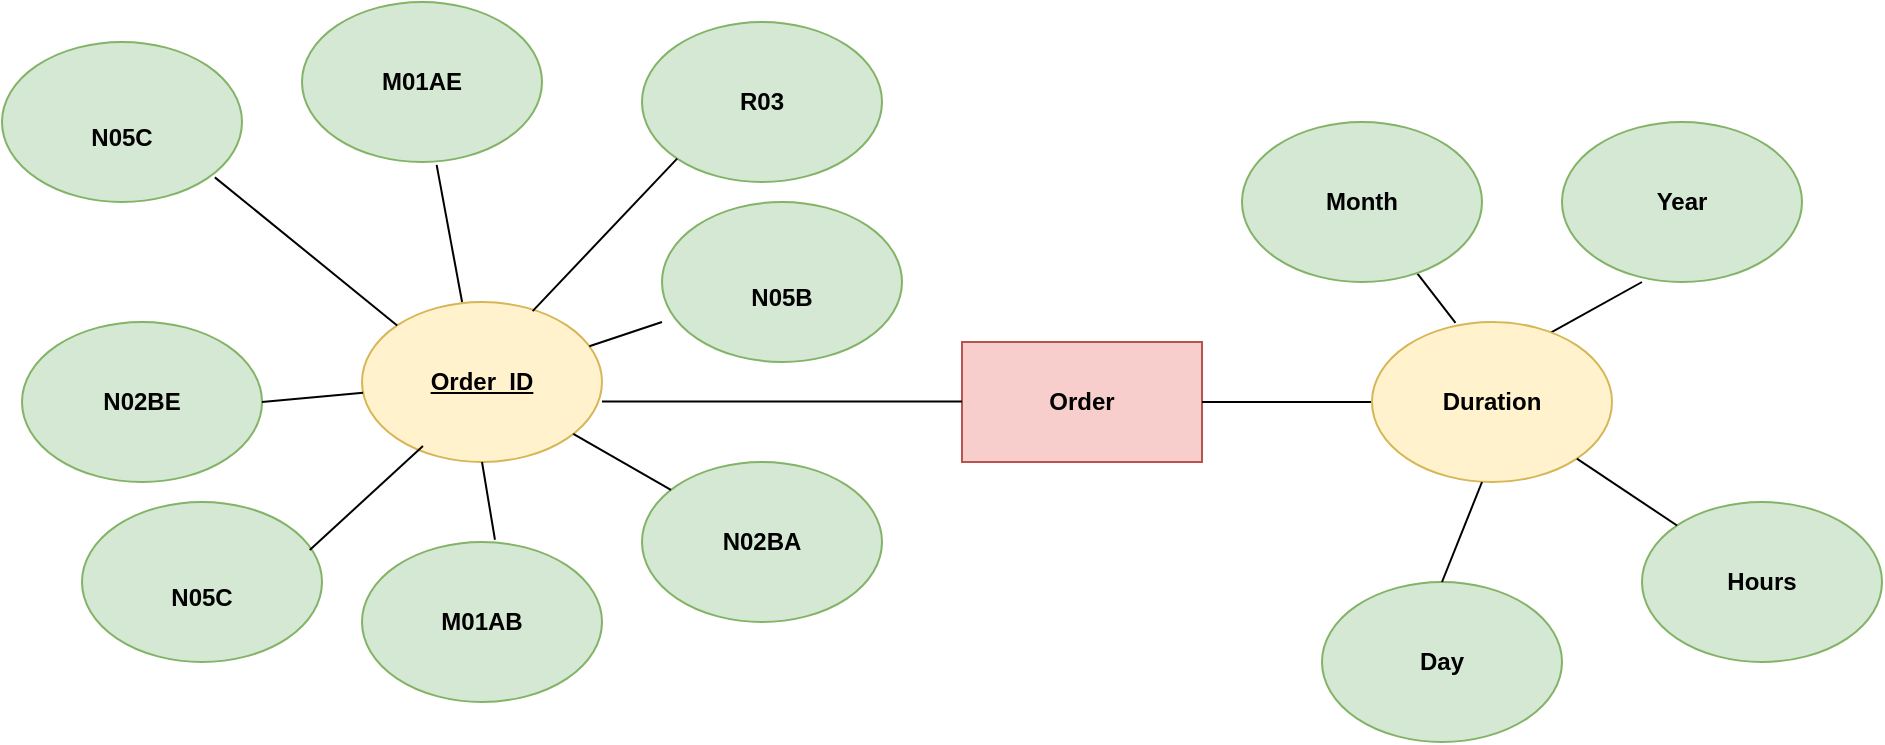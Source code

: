 <mxfile version="26.0.4">
  <diagram name="Page-1" id="2K9XFm1prpumCZw_gSIN">
    <mxGraphModel dx="1776" dy="1660" grid="1" gridSize="10" guides="1" tooltips="1" connect="1" arrows="1" fold="1" page="1" pageScale="1" pageWidth="850" pageHeight="1100" math="0" shadow="0">
      <root>
        <mxCell id="0" />
        <mxCell id="1" parent="0" />
        <mxCell id="dCy04nd-o-7pnwjVffCR-15" value="&lt;span style=&quot;&quot;&gt;N02BE&lt;/span&gt;" style="ellipse;whiteSpace=wrap;html=1;fillColor=#d5e8d4;strokeColor=#82b366;fontStyle=1;align=center;" vertex="1" parent="1">
          <mxGeometry x="-130" y="130" width="120" height="80" as="geometry" />
        </mxCell>
        <mxCell id="dCy04nd-o-7pnwjVffCR-16" value="&lt;div&gt;&lt;br&gt;&lt;/div&gt;&lt;div&gt;&lt;table border=&quot;0&quot; cellpadding=&quot;0&quot; cellspacing=&quot;0&quot; dir=&quot;RTL&quot; width=&quot;72&quot; style=&quot;width: 54pt;&quot;&gt;&lt;tbody&gt;&lt;tr height=&quot;19&quot; style=&quot;height: 14.25pt;&quot;&gt;&lt;td height=&quot;19&quot; dir=&quot;LTR&quot; width=&quot;72&quot; style=&quot;height: 14.25pt; width: 54pt;&quot;&gt;N05C&lt;/td&gt;&lt;/tr&gt;&lt;/tbody&gt;&lt;/table&gt;&lt;/div&gt;" style="ellipse;whiteSpace=wrap;html=1;fillColor=#d5e8d4;strokeColor=#82b366;fontStyle=1;align=center;" vertex="1" parent="1">
          <mxGeometry x="-100" y="220" width="120" height="80" as="geometry" />
        </mxCell>
        <mxCell id="dCy04nd-o-7pnwjVffCR-17" value="&lt;div&gt;&lt;br&gt;&lt;/div&gt;&lt;div&gt;&lt;table border=&quot;0&quot; cellpadding=&quot;0&quot; cellspacing=&quot;0&quot; dir=&quot;RTL&quot; width=&quot;72&quot; style=&quot;width: 54pt;&quot;&gt;&lt;tbody&gt;&lt;tr height=&quot;19&quot; style=&quot;height: 14.25pt;&quot;&gt;&lt;td height=&quot;19&quot; dir=&quot;LTR&quot; width=&quot;72&quot; style=&quot;height: 14.25pt; width: 54pt;&quot;&gt;N05C&lt;/td&gt;&lt;/tr&gt;&lt;/tbody&gt;&lt;/table&gt;&lt;/div&gt;" style="ellipse;whiteSpace=wrap;html=1;fillColor=#d5e8d4;strokeColor=#82b366;fontStyle=1;align=center;" vertex="1" parent="1">
          <mxGeometry x="-140" y="-10" width="120" height="80" as="geometry" />
        </mxCell>
        <mxCell id="dCy04nd-o-7pnwjVffCR-18" value="&lt;span style=&quot;&quot;&gt;M01AB&lt;/span&gt;" style="ellipse;whiteSpace=wrap;html=1;fillColor=#d5e8d4;strokeColor=#82b366;fontStyle=1;align=center;" vertex="1" parent="1">
          <mxGeometry x="40" y="240" width="120" height="80" as="geometry" />
        </mxCell>
        <mxCell id="dCy04nd-o-7pnwjVffCR-19" value="&lt;span style=&quot;&quot;&gt;N02BA&lt;/span&gt;" style="ellipse;whiteSpace=wrap;html=1;fillColor=#d5e8d4;strokeColor=#82b366;fontStyle=1;align=center;" vertex="1" parent="1">
          <mxGeometry x="180" y="200" width="120" height="80" as="geometry" />
        </mxCell>
        <mxCell id="dCy04nd-o-7pnwjVffCR-21" value="&lt;div&gt;&lt;br&gt;&lt;/div&gt;&lt;div&gt;&lt;table border=&quot;0&quot; cellpadding=&quot;0&quot; cellspacing=&quot;0&quot; dir=&quot;RTL&quot; width=&quot;72&quot; style=&quot;width: 54pt;&quot;&gt;&lt;tbody&gt;&lt;tr height=&quot;19&quot; style=&quot;height: 14.25pt;&quot;&gt;&lt;td height=&quot;19&quot; dir=&quot;LTR&quot; width=&quot;72&quot; style=&quot;height: 14.25pt; width: 54pt;&quot;&gt;N05B&lt;/td&gt;&lt;/tr&gt;&lt;/tbody&gt;&lt;/table&gt;&lt;/div&gt;" style="ellipse;whiteSpace=wrap;html=1;fillColor=#d5e8d4;strokeColor=#82b366;fontStyle=1;align=center;" vertex="1" parent="1">
          <mxGeometry x="190" y="70" width="120" height="80" as="geometry" />
        </mxCell>
        <mxCell id="dCy04nd-o-7pnwjVffCR-22" value="&lt;span style=&quot;&quot;&gt;M01AE&lt;/span&gt;" style="ellipse;whiteSpace=wrap;html=1;fillColor=#d5e8d4;strokeColor=#82b366;fontStyle=1;align=center;" vertex="1" parent="1">
          <mxGeometry x="10" y="-30" width="120" height="80" as="geometry" />
        </mxCell>
        <mxCell id="dCy04nd-o-7pnwjVffCR-40" value="&lt;span style=&quot;&quot;&gt;&lt;span&gt;R03&lt;/span&gt;&lt;/span&gt;" style="ellipse;whiteSpace=wrap;html=1;fillColor=#d5e8d4;strokeColor=#82b366;fontStyle=1;align=center;" vertex="1" parent="1">
          <mxGeometry x="180" y="-20" width="120" height="80" as="geometry" />
        </mxCell>
        <mxCell id="dCy04nd-o-7pnwjVffCR-41" value="&lt;span&gt;Order&lt;/span&gt;" style="rounded=0;whiteSpace=wrap;html=1;fillColor=#f8cecc;strokeColor=#b85450;align=center;fontStyle=1" vertex="1" parent="1">
          <mxGeometry x="340" y="140" width="120" height="60" as="geometry" />
        </mxCell>
        <mxCell id="dCy04nd-o-7pnwjVffCR-42" value="&lt;span&gt;&lt;u&gt;Order_ID&lt;/u&gt;&lt;/span&gt;" style="ellipse;whiteSpace=wrap;html=1;fillColor=#fff2cc;strokeColor=#d6b656;fontStyle=1;align=center;" vertex="1" parent="1">
          <mxGeometry x="40" y="120" width="120" height="80" as="geometry" />
        </mxCell>
        <mxCell id="dCy04nd-o-7pnwjVffCR-52" value="" style="endArrow=none;html=1;rounded=0;fontStyle=1;align=center;" edge="1" parent="1" target="dCy04nd-o-7pnwjVffCR-42">
          <mxGeometry width="50" height="50" relative="1" as="geometry">
            <mxPoint x="-10" y="170" as="sourcePoint" />
            <mxPoint x="40" y="120" as="targetPoint" />
          </mxGeometry>
        </mxCell>
        <mxCell id="dCy04nd-o-7pnwjVffCR-53" value="" style="endArrow=none;html=1;rounded=0;entryX=0;entryY=0;entryDx=0;entryDy=0;exitX=0.887;exitY=0.846;exitDx=0;exitDy=0;exitPerimeter=0;fontStyle=1;align=center;" edge="1" parent="1" source="dCy04nd-o-7pnwjVffCR-17" target="dCy04nd-o-7pnwjVffCR-42">
          <mxGeometry width="50" height="50" relative="1" as="geometry">
            <mxPoint x="-41" y="85" as="sourcePoint" />
            <mxPoint x="10" y="80" as="targetPoint" />
          </mxGeometry>
        </mxCell>
        <mxCell id="dCy04nd-o-7pnwjVffCR-54" value="" style="endArrow=none;html=1;rounded=0;exitX=0.417;exitY=0;exitDx=0;exitDy=0;exitPerimeter=0;entryX=0.561;entryY=1.018;entryDx=0;entryDy=0;entryPerimeter=0;fontStyle=1;align=center;" edge="1" parent="1" source="dCy04nd-o-7pnwjVffCR-42" target="dCy04nd-o-7pnwjVffCR-22">
          <mxGeometry width="50" height="50" relative="1" as="geometry">
            <mxPoint x="40" y="100" as="sourcePoint" />
            <mxPoint x="90" y="50" as="targetPoint" />
          </mxGeometry>
        </mxCell>
        <mxCell id="dCy04nd-o-7pnwjVffCR-55" value="" style="endArrow=none;html=1;rounded=0;exitX=0.711;exitY=0.057;exitDx=0;exitDy=0;exitPerimeter=0;entryX=0;entryY=1;entryDx=0;entryDy=0;fontStyle=1;align=center;" edge="1" parent="1" source="dCy04nd-o-7pnwjVffCR-42" target="dCy04nd-o-7pnwjVffCR-40">
          <mxGeometry width="50" height="50" relative="1" as="geometry">
            <mxPoint x="140" y="90" as="sourcePoint" />
            <mxPoint x="190" y="40" as="targetPoint" />
            <Array as="points" />
          </mxGeometry>
        </mxCell>
        <mxCell id="dCy04nd-o-7pnwjVffCR-56" value="" style="endArrow=none;html=1;rounded=0;fontStyle=1;align=center;" edge="1" parent="1" source="dCy04nd-o-7pnwjVffCR-42">
          <mxGeometry width="50" height="50" relative="1" as="geometry">
            <mxPoint x="170" y="140" as="sourcePoint" />
            <mxPoint x="190" y="130" as="targetPoint" />
          </mxGeometry>
        </mxCell>
        <mxCell id="dCy04nd-o-7pnwjVffCR-57" value="" style="endArrow=none;html=1;rounded=0;exitX=1;exitY=0.5;exitDx=0;exitDy=0;align=center;fontStyle=1" edge="1" parent="1">
          <mxGeometry width="50" height="50" relative="1" as="geometry">
            <mxPoint x="160" y="169.71" as="sourcePoint" />
            <mxPoint x="340" y="169.71" as="targetPoint" />
          </mxGeometry>
        </mxCell>
        <mxCell id="dCy04nd-o-7pnwjVffCR-58" value="" style="endArrow=none;html=1;rounded=0;fontStyle=1;align=center;" edge="1" parent="1" source="dCy04nd-o-7pnwjVffCR-42" target="dCy04nd-o-7pnwjVffCR-19">
          <mxGeometry width="50" height="50" relative="1" as="geometry">
            <mxPoint x="110" y="140" as="sourcePoint" />
            <mxPoint x="160" y="90" as="targetPoint" />
          </mxGeometry>
        </mxCell>
        <mxCell id="dCy04nd-o-7pnwjVffCR-59" value="" style="endArrow=none;html=1;rounded=0;entryX=0.554;entryY=-0.014;entryDx=0;entryDy=0;entryPerimeter=0;exitX=0.5;exitY=1;exitDx=0;exitDy=0;fontStyle=1;align=center;" edge="1" parent="1" source="dCy04nd-o-7pnwjVffCR-42" target="dCy04nd-o-7pnwjVffCR-18">
          <mxGeometry width="50" height="50" relative="1" as="geometry">
            <mxPoint x="110" y="140" as="sourcePoint" />
            <mxPoint x="160" y="90" as="targetPoint" />
          </mxGeometry>
        </mxCell>
        <mxCell id="dCy04nd-o-7pnwjVffCR-60" value="" style="endArrow=none;html=1;rounded=0;entryX=0.254;entryY=0.9;entryDx=0;entryDy=0;entryPerimeter=0;exitX=0.949;exitY=0.3;exitDx=0;exitDy=0;exitPerimeter=0;fontStyle=1;align=center;" edge="1" parent="1" source="dCy04nd-o-7pnwjVffCR-16" target="dCy04nd-o-7pnwjVffCR-42">
          <mxGeometry width="50" height="50" relative="1" as="geometry">
            <mxPoint x="20" y="240" as="sourcePoint" />
            <mxPoint x="60" y="200" as="targetPoint" />
          </mxGeometry>
        </mxCell>
        <mxCell id="dCy04nd-o-7pnwjVffCR-62" value="" style="endArrow=none;html=1;rounded=0;exitX=0.348;exitY=0.006;exitDx=0;exitDy=0;exitPerimeter=0;fontStyle=1;align=center;" edge="1" parent="1" source="dCy04nd-o-7pnwjVffCR-67" target="dCy04nd-o-7pnwjVffCR-68">
          <mxGeometry width="50" height="50" relative="1" as="geometry">
            <mxPoint x="180" y="-80" as="sourcePoint" />
            <mxPoint x="200" y="-20" as="targetPoint" />
          </mxGeometry>
        </mxCell>
        <mxCell id="dCy04nd-o-7pnwjVffCR-64" value="" style="endArrow=none;html=1;rounded=0;exitX=0.73;exitY=0.079;exitDx=0;exitDy=0;exitPerimeter=0;fontStyle=1;align=center;" edge="1" parent="1" source="dCy04nd-o-7pnwjVffCR-67">
          <mxGeometry width="50" height="50" relative="1" as="geometry">
            <mxPoint x="630" y="160" as="sourcePoint" />
            <mxPoint x="680" y="110" as="targetPoint" />
          </mxGeometry>
        </mxCell>
        <mxCell id="dCy04nd-o-7pnwjVffCR-66" value="" style="endArrow=none;html=1;rounded=0;entryX=0;entryY=0.5;entryDx=0;entryDy=0;fontStyle=1;align=center;" edge="1" parent="1" target="dCy04nd-o-7pnwjVffCR-67">
          <mxGeometry width="50" height="50" relative="1" as="geometry">
            <mxPoint x="460" y="170" as="sourcePoint" />
            <mxPoint x="530" y="170" as="targetPoint" />
            <Array as="points" />
          </mxGeometry>
        </mxCell>
        <mxCell id="dCy04nd-o-7pnwjVffCR-67" value="&lt;span&gt;Duration&lt;/span&gt;" style="ellipse;whiteSpace=wrap;html=1;fillColor=#fff2cc;strokeColor=#d6b656;fontStyle=1;align=center;" vertex="1" parent="1">
          <mxGeometry x="545" y="130" width="120" height="80" as="geometry" />
        </mxCell>
        <mxCell id="dCy04nd-o-7pnwjVffCR-68" value="Month" style="ellipse;whiteSpace=wrap;html=1;fontStyle=1;fillColor=#d5e8d4;strokeColor=#82b366;align=center;" vertex="1" parent="1">
          <mxGeometry x="480" y="30" width="120" height="80" as="geometry" />
        </mxCell>
        <mxCell id="dCy04nd-o-7pnwjVffCR-69" value="Day" style="ellipse;whiteSpace=wrap;html=1;fontStyle=1;fillColor=#d5e8d4;strokeColor=#82b366;align=center;" vertex="1" parent="1">
          <mxGeometry x="520" y="260" width="120" height="80" as="geometry" />
        </mxCell>
        <mxCell id="dCy04nd-o-7pnwjVffCR-70" value="Year" style="ellipse;whiteSpace=wrap;html=1;fontStyle=1;fillColor=#d5e8d4;strokeColor=#82b366;align=center;" vertex="1" parent="1">
          <mxGeometry x="640" y="30" width="120" height="80" as="geometry" />
        </mxCell>
        <mxCell id="dCy04nd-o-7pnwjVffCR-71" value="Hours" style="ellipse;whiteSpace=wrap;html=1;fontStyle=1;fillColor=#d5e8d4;strokeColor=#82b366;" vertex="1" parent="1">
          <mxGeometry x="680" y="220" width="120" height="80" as="geometry" />
        </mxCell>
        <mxCell id="dCy04nd-o-7pnwjVffCR-73" value="" style="endArrow=none;html=1;rounded=0;exitX=0.5;exitY=0;exitDx=0;exitDy=0;fontStyle=1;align=center;" edge="1" parent="1" source="dCy04nd-o-7pnwjVffCR-69">
          <mxGeometry width="50" height="50" relative="1" as="geometry">
            <mxPoint x="550" y="260" as="sourcePoint" />
            <mxPoint x="600" y="210" as="targetPoint" />
          </mxGeometry>
        </mxCell>
        <mxCell id="dCy04nd-o-7pnwjVffCR-74" value="" style="endArrow=none;html=1;rounded=0;entryX=1;entryY=1;entryDx=0;entryDy=0;fontStyle=1;align=center;" edge="1" parent="1" source="dCy04nd-o-7pnwjVffCR-71" target="dCy04nd-o-7pnwjVffCR-67">
          <mxGeometry width="50" height="50" relative="1" as="geometry">
            <mxPoint x="620" y="290" as="sourcePoint" />
            <mxPoint x="670" y="240" as="targetPoint" />
          </mxGeometry>
        </mxCell>
      </root>
    </mxGraphModel>
  </diagram>
</mxfile>
